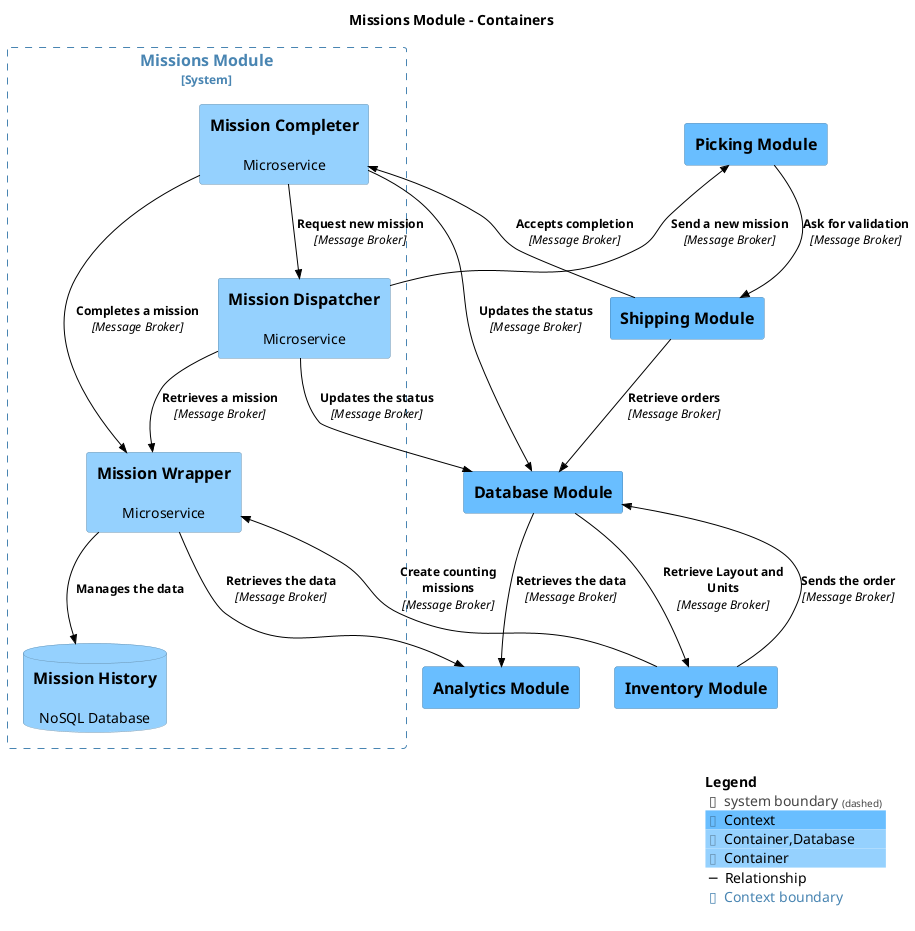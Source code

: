 @startuml
set separator none
title Missions Module - Containers

top to bottom direction

!include <C4/C4>
!include <C4/C4_Context>
!include <C4/C4_Container>

AddElementTag("Context", $bgColor="#69beff", $borderColor="#4985b2", $fontColor="#000000", $sprite="", $shadowing="")
AddElementTag("Container,Database", $bgColor="#95d1fe", $borderColor="#6892b1", $fontColor="#000000", $sprite="", $shadowing="")
AddElementTag("Container", $bgColor="#95d1fe", $borderColor="#6892b1", $fontColor="#000000", $sprite="", $shadowing="")

AddRelTag("Relationship", $textColor="#000000", $lineColor="#000000", $lineStyle = "")

AddBoundaryTag("Context", $bgColor="#ffffff", $borderColor="#4985b2", $fontColor="#4985b2", $shadowing="")

System(PickingModule, "Picking Module", $descr="", $tags="Context", $link="")
System(ShippingModule, "Shipping Module", $descr="", $tags="Context", $link="")
System(AnalyticsModule, "Analytics Module", $descr="", $tags="Context", $link="")
System(DatabaseModule, "Database Module", $descr="", $tags="Context", $link="")
System(InventoryModule, "Inventory Module", $descr="", $tags="Context", $link="")

System_Boundary("MissionsModule_boundary", "Missions Module", $tags="Context") {
  Container(MissionsModule.MissionWrapper, "Mission Wrapper", $techn="", $descr="Microservice", $tags="Container", $link="")
  ContainerDb(MissionsModule.MissionHistory, "Mission History", $techn="", $descr="NoSQL Database", $tags="Container,Database", $link="")
  Container(MissionsModule.MissionDispatcher, "Mission Dispatcher", $techn="", $descr="Microservice", $tags="Container", $link="")
  Container(MissionsModule.MissionCompleter, "Mission Completer", $techn="", $descr="Microservice", $tags="Container", $link="")
}

Rel_D(ShippingModule, DatabaseModule, "Retrieve orders", $techn="Message Broker", $tags="Relationship", $link="")
Rel_D(ShippingModule, MissionsModule.MissionCompleter, "Accepts completion", $techn="Message Broker", $tags="Relationship", $link="")
Rel_D(MissionsModule.MissionDispatcher, PickingModule, "Send a new mission", $techn="Message Broker", $tags="Relationship", $link="")
Rel_D(PickingModule, ShippingModule, "Ask for validation", $techn="Message Broker", $tags="Relationship", $link="")
Rel_D(MissionsModule.MissionWrapper, MissionsModule.MissionHistory, "Manages the data", $techn="", $tags="Relationship", $link="")
Rel_D(MissionsModule.MissionDispatcher, DatabaseModule, "Updates the status", $techn="Message Broker", $tags="Relationship", $link="")
Rel_D(MissionsModule.MissionDispatcher, MissionsModule.MissionWrapper, "Retrieves a mission", $techn="Message Broker", $tags="Relationship", $link="")
Rel_D(MissionsModule.MissionCompleter, DatabaseModule, "Updates the status", $techn="Message Broker", $tags="Relationship", $link="")
Rel_D(MissionsModule.MissionCompleter, MissionsModule.MissionWrapper, "Completes a mission", $techn="Message Broker", $tags="Relationship", $link="")
Rel_D(MissionsModule.MissionCompleter, MissionsModule.MissionDispatcher, "Request new mission", $techn="Message Broker", $tags="Relationship", $link="")
Rel_D(InventoryModule, MissionsModule.MissionWrapper, "Create counting missions", $techn="Message Broker", $tags="Relationship", $link="")
Rel_D(DatabaseModule, InventoryModule, "Retrieve Layout and Units", $techn="Message Broker", $tags="Relationship", $link="")
Rel_D(InventoryModule, DatabaseModule, "Sends the order", $techn="Message Broker", $tags="Relationship", $link="")
Rel_D(DatabaseModule, AnalyticsModule, "Retrieves the data", $techn="Message Broker", $tags="Relationship", $link="")
Rel_D(MissionsModule.MissionWrapper, AnalyticsModule, "Retrieves the data", $techn="Message Broker", $tags="Relationship", $link="")

SHOW_LEGEND(true)
@enduml
